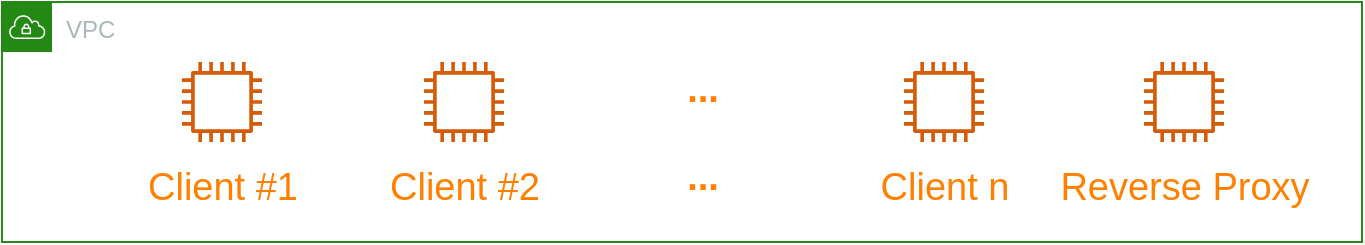 <mxfile>
    <diagram id="1SVXFskD-2E8W5_3ZIAT" name="Page-1">
        <mxGraphModel dx="768" dy="399" grid="1" gridSize="10" guides="1" tooltips="1" connect="1" arrows="1" fold="1" page="1" pageScale="1" pageWidth="827" pageHeight="1169" math="0" shadow="0">
            <root>
                <mxCell id="0"/>
                <mxCell id="1" parent="0"/>
                <mxCell id="2" value="VPC" style="points=[[0,0],[0.25,0],[0.5,0],[0.75,0],[1,0],[1,0.25],[1,0.5],[1,0.75],[1,1],[0.75,1],[0.5,1],[0.25,1],[0,1],[0,0.75],[0,0.5],[0,0.25]];outlineConnect=0;gradientColor=none;html=1;whiteSpace=wrap;fontSize=12;fontStyle=0;container=1;pointerEvents=0;collapsible=0;recursiveResize=0;shape=mxgraph.aws4.group;grIcon=mxgraph.aws4.group_vpc;strokeColor=#248814;fillColor=none;verticalAlign=top;align=left;spacingLeft=30;fontColor=#AAB7B8;dashed=0;" parent="1" vertex="1">
                    <mxGeometry x="80" y="40" width="680" height="120" as="geometry"/>
                </mxCell>
                <mxCell id="4" value="" style="sketch=0;outlineConnect=0;fontColor=#232F3E;gradientColor=none;fillColor=#D45B07;strokeColor=none;dashed=0;verticalLabelPosition=bottom;verticalAlign=top;align=center;html=1;fontSize=12;fontStyle=0;aspect=fixed;pointerEvents=1;shape=mxgraph.aws4.instance2;" parent="2" vertex="1">
                    <mxGeometry x="90" y="30" width="40" height="40" as="geometry"/>
                </mxCell>
                <mxCell id="6" value="" style="sketch=0;outlineConnect=0;fontColor=#232F3E;gradientColor=none;fillColor=#D45B07;strokeColor=none;dashed=0;verticalLabelPosition=bottom;verticalAlign=top;align=center;html=1;fontSize=12;fontStyle=0;aspect=fixed;pointerEvents=1;shape=mxgraph.aws4.instance2;" parent="2" vertex="1">
                    <mxGeometry x="211" y="30" width="40" height="40" as="geometry"/>
                </mxCell>
                <mxCell id="7" value="" style="sketch=0;outlineConnect=0;fontColor=#232F3E;gradientColor=none;fillColor=#D45B07;strokeColor=none;dashed=0;verticalLabelPosition=bottom;verticalAlign=top;align=center;html=1;fontSize=12;fontStyle=0;aspect=fixed;pointerEvents=1;shape=mxgraph.aws4.instance2;" parent="2" vertex="1">
                    <mxGeometry x="451" y="30" width="40" height="40" as="geometry"/>
                </mxCell>
                <mxCell id="8" value="&lt;font size=&quot;1&quot;&gt;&lt;b style=&quot;font-size: 19px&quot;&gt;...&lt;/b&gt;&lt;/font&gt;" style="text;html=1;align=center;verticalAlign=middle;resizable=0;points=[];autosize=1;strokeColor=none;fillColor=none;fontColor=#FF8000;" parent="2" vertex="1">
                    <mxGeometry x="335" y="34" width="30" height="20" as="geometry"/>
                </mxCell>
                <mxCell id="9" value="Client #1" style="text;html=1;align=center;verticalAlign=middle;resizable=0;points=[];autosize=1;strokeColor=none;fillColor=none;fontSize=19;fontColor=#FF8000;" parent="2" vertex="1">
                    <mxGeometry x="65" y="78" width="90" height="30" as="geometry"/>
                </mxCell>
                <mxCell id="10" value="Client #2" style="text;html=1;align=center;verticalAlign=middle;resizable=0;points=[];autosize=1;strokeColor=none;fillColor=none;fontSize=19;fontColor=#FF8000;" parent="2" vertex="1">
                    <mxGeometry x="186" y="78" width="90" height="30" as="geometry"/>
                </mxCell>
                <mxCell id="11" value="&lt;font size=&quot;1&quot;&gt;&lt;b style=&quot;font-size: 19px&quot;&gt;...&lt;/b&gt;&lt;/font&gt;" style="text;html=1;align=center;verticalAlign=middle;resizable=0;points=[];autosize=1;strokeColor=none;fillColor=none;fontColor=#FF8000;" parent="2" vertex="1">
                    <mxGeometry x="335" y="78" width="30" height="20" as="geometry"/>
                </mxCell>
                <mxCell id="12" value="Client n" style="text;html=1;align=center;verticalAlign=middle;resizable=0;points=[];autosize=1;strokeColor=none;fillColor=none;fontSize=19;fontColor=#FF8000;" parent="2" vertex="1">
                    <mxGeometry x="431" y="78" width="80" height="30" as="geometry"/>
                </mxCell>
                <mxCell id="15" value="" style="sketch=0;outlineConnect=0;fontColor=#232F3E;gradientColor=none;fillColor=#D45B07;strokeColor=none;dashed=0;verticalLabelPosition=bottom;verticalAlign=top;align=center;html=1;fontSize=12;fontStyle=0;aspect=fixed;pointerEvents=1;shape=mxgraph.aws4.instance2;" vertex="1" parent="2">
                    <mxGeometry x="571" y="30" width="40" height="40" as="geometry"/>
                </mxCell>
                <mxCell id="16" value="Reverse Proxy" style="text;html=1;align=center;verticalAlign=middle;resizable=0;points=[];autosize=1;strokeColor=none;fillColor=none;fontSize=19;fontColor=#FF8000;" vertex="1" parent="2">
                    <mxGeometry x="521" y="78" width="140" height="30" as="geometry"/>
                </mxCell>
            </root>
        </mxGraphModel>
    </diagram>
</mxfile>
